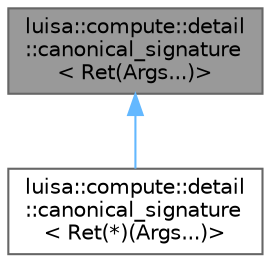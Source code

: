 digraph "luisa::compute::detail::canonical_signature&lt; Ret(Args...)&gt;"
{
 // LATEX_PDF_SIZE
  bgcolor="transparent";
  edge [fontname=Helvetica,fontsize=10,labelfontname=Helvetica,labelfontsize=10];
  node [fontname=Helvetica,fontsize=10,shape=box,height=0.2,width=0.4];
  Node1 [id="Node000001",label="luisa::compute::detail\l::canonical_signature\l\< Ret(Args...)\>",height=0.2,width=0.4,color="gray40", fillcolor="grey60", style="filled", fontcolor="black",tooltip=" "];
  Node1 -> Node2 [id="edge1_Node000001_Node000002",dir="back",color="steelblue1",style="solid",tooltip=" "];
  Node2 [id="Node000002",label="luisa::compute::detail\l::canonical_signature\l\< Ret(*)(Args...)\>",height=0.2,width=0.4,color="gray40", fillcolor="white", style="filled",URL="$structluisa_1_1compute_1_1detail_1_1canonical__signature_3_01_ret_07_5_08_07_args_8_8_8_08_4.html",tooltip=" "];
}
